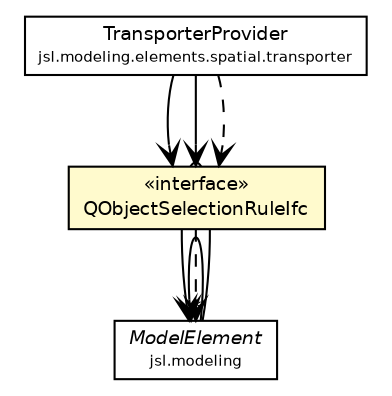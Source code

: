 #!/usr/local/bin/dot
#
# Class diagram 
# Generated by UMLGraph version 5.4 (http://www.umlgraph.org/)
#

digraph G {
	edge [fontname="Helvetica",fontsize=10,labelfontname="Helvetica",labelfontsize=10];
	node [fontname="Helvetica",fontsize=10,shape=plaintext];
	nodesep=0.25;
	ranksep=0.5;
	// jsl.modeling.ModelElement
	c142528 [label=<<table title="jsl.modeling.ModelElement" border="0" cellborder="1" cellspacing="0" cellpadding="2" port="p" href="../../ModelElement.html">
		<tr><td><table border="0" cellspacing="0" cellpadding="1">
<tr><td align="center" balign="center"><font face="Helvetica-Oblique"> ModelElement </font></td></tr>
<tr><td align="center" balign="center"><font point-size="7.0"> jsl.modeling </font></td></tr>
		</table></td></tr>
		</table>>, URL="../../ModelElement.html", fontname="Helvetica", fontcolor="black", fontsize=9.0];
	// jsl.modeling.elements.queue.QObjectSelectionRuleIfc
	c142606 [label=<<table title="jsl.modeling.elements.queue.QObjectSelectionRuleIfc" border="0" cellborder="1" cellspacing="0" cellpadding="2" port="p" bgcolor="lemonChiffon" href="./QObjectSelectionRuleIfc.html">
		<tr><td><table border="0" cellspacing="0" cellpadding="1">
<tr><td align="center" balign="center"> &#171;interface&#187; </td></tr>
<tr><td align="center" balign="center"> QObjectSelectionRuleIfc </td></tr>
		</table></td></tr>
		</table>>, URL="./QObjectSelectionRuleIfc.html", fontname="Helvetica", fontcolor="black", fontsize=9.0];
	// jsl.modeling.elements.spatial.transporter.TransporterProvider
	c142721 [label=<<table title="jsl.modeling.elements.spatial.transporter.TransporterProvider" border="0" cellborder="1" cellspacing="0" cellpadding="2" port="p" href="../spatial/transporter/TransporterProvider.html">
		<tr><td><table border="0" cellspacing="0" cellpadding="1">
<tr><td align="center" balign="center"> TransporterProvider </td></tr>
<tr><td align="center" balign="center"><font point-size="7.0"> jsl.modeling.elements.spatial.transporter </font></td></tr>
		</table></td></tr>
		</table>>, URL="../spatial/transporter/TransporterProvider.html", fontname="Helvetica", fontcolor="black", fontsize=9.0];
	// jsl.modeling.ModelElement NAVASSOC jsl.modeling.ModelElement
	c142528:p -> c142528:p [taillabel="", label="", headlabel="*", fontname="Helvetica", fontcolor="black", fontsize=10.0, color="black", arrowhead=open];
	// jsl.modeling.ModelElement NAVASSOC jsl.modeling.ModelElement
	c142528:p -> c142528:p [taillabel="", label="", headlabel="", fontname="Helvetica", fontcolor="black", fontsize=10.0, color="black", arrowhead=open];
	// jsl.modeling.elements.spatial.transporter.TransporterProvider NAVASSOC jsl.modeling.elements.queue.QObjectSelectionRuleIfc
	c142721:p -> c142606:p [taillabel="", label="", headlabel="", fontname="Helvetica", fontcolor="black", fontsize=10.0, color="black", arrowhead=open];
	// jsl.modeling.elements.spatial.transporter.TransporterProvider NAVASSOC jsl.modeling.elements.queue.QObjectSelectionRuleIfc
	c142721:p -> c142606:p [taillabel="", label="", headlabel="", fontname="Helvetica", fontcolor="black", fontsize=10.0, color="black", arrowhead=open];
	// jsl.modeling.elements.queue.QObjectSelectionRuleIfc DEPEND jsl.modeling.ModelElement
	c142606:p -> c142528:p [taillabel="", label="", headlabel="", fontname="Helvetica", fontcolor="black", fontsize=10.0, color="black", arrowhead=open, style=dashed];
	// jsl.modeling.elements.spatial.transporter.TransporterProvider DEPEND jsl.modeling.elements.queue.QObjectSelectionRuleIfc
	c142721:p -> c142606:p [taillabel="", label="", headlabel="", fontname="Helvetica", fontcolor="black", fontsize=10.0, color="black", arrowhead=open, style=dashed];
}


